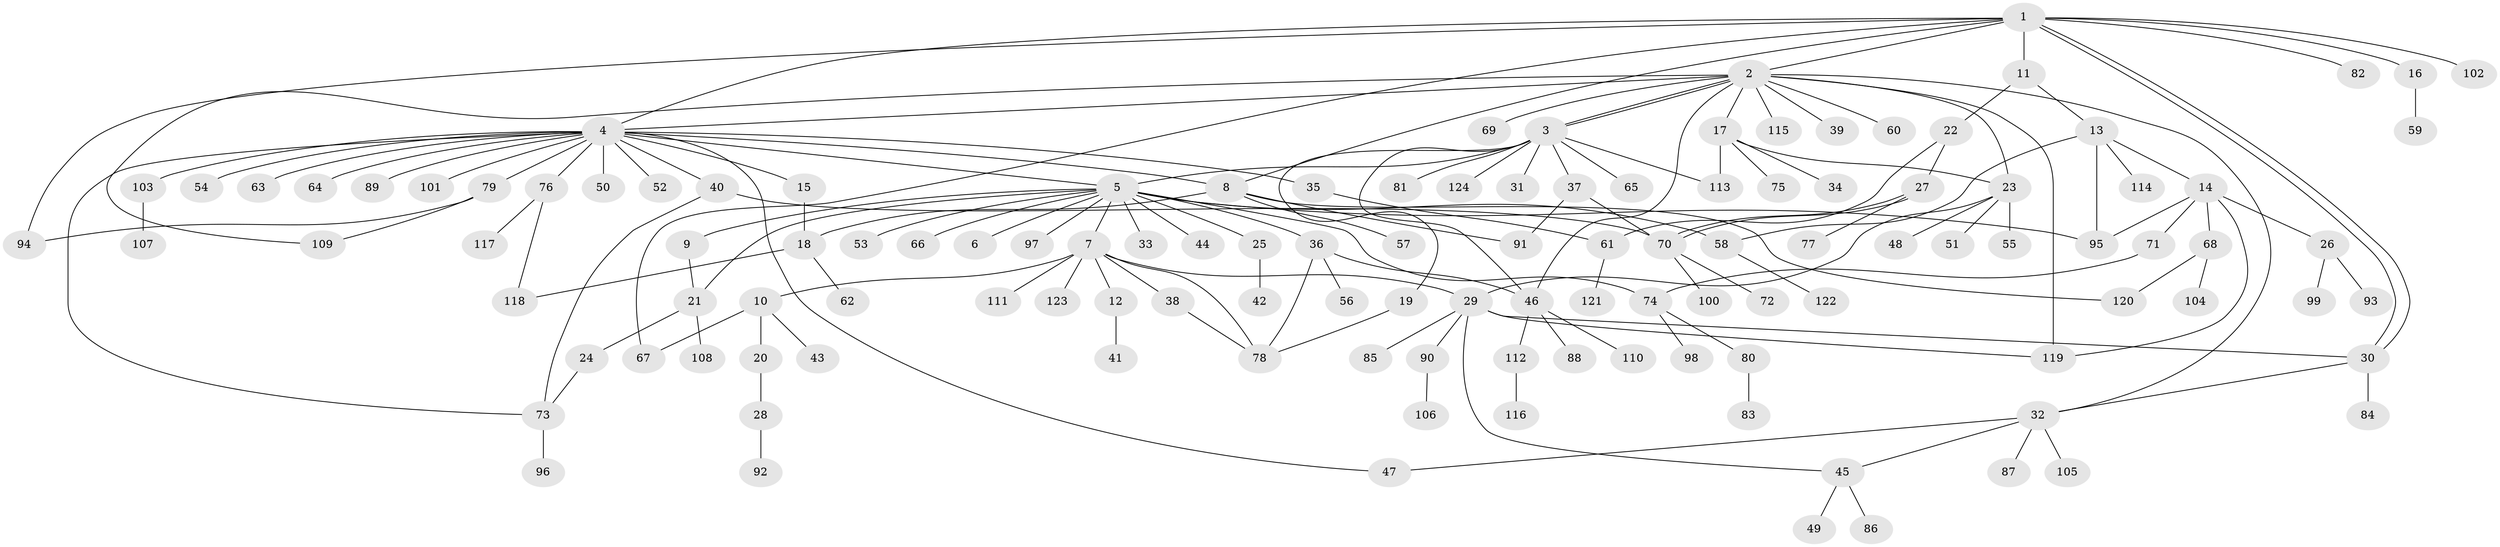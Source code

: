 // Generated by graph-tools (version 1.1) at 2025/49/03/09/25 03:49:46]
// undirected, 124 vertices, 160 edges
graph export_dot {
graph [start="1"]
  node [color=gray90,style=filled];
  1;
  2;
  3;
  4;
  5;
  6;
  7;
  8;
  9;
  10;
  11;
  12;
  13;
  14;
  15;
  16;
  17;
  18;
  19;
  20;
  21;
  22;
  23;
  24;
  25;
  26;
  27;
  28;
  29;
  30;
  31;
  32;
  33;
  34;
  35;
  36;
  37;
  38;
  39;
  40;
  41;
  42;
  43;
  44;
  45;
  46;
  47;
  48;
  49;
  50;
  51;
  52;
  53;
  54;
  55;
  56;
  57;
  58;
  59;
  60;
  61;
  62;
  63;
  64;
  65;
  66;
  67;
  68;
  69;
  70;
  71;
  72;
  73;
  74;
  75;
  76;
  77;
  78;
  79;
  80;
  81;
  82;
  83;
  84;
  85;
  86;
  87;
  88;
  89;
  90;
  91;
  92;
  93;
  94;
  95;
  96;
  97;
  98;
  99;
  100;
  101;
  102;
  103;
  104;
  105;
  106;
  107;
  108;
  109;
  110;
  111;
  112;
  113;
  114;
  115;
  116;
  117;
  118;
  119;
  120;
  121;
  122;
  123;
  124;
  1 -- 2;
  1 -- 4;
  1 -- 8;
  1 -- 11;
  1 -- 16;
  1 -- 30;
  1 -- 30;
  1 -- 67;
  1 -- 82;
  1 -- 94;
  1 -- 102;
  2 -- 3;
  2 -- 3;
  2 -- 4;
  2 -- 17;
  2 -- 23;
  2 -- 32;
  2 -- 39;
  2 -- 46;
  2 -- 60;
  2 -- 69;
  2 -- 109;
  2 -- 115;
  2 -- 119;
  3 -- 5;
  3 -- 19;
  3 -- 31;
  3 -- 37;
  3 -- 46;
  3 -- 65;
  3 -- 81;
  3 -- 113;
  3 -- 124;
  4 -- 5;
  4 -- 8;
  4 -- 15;
  4 -- 35;
  4 -- 40;
  4 -- 47;
  4 -- 50;
  4 -- 52;
  4 -- 54;
  4 -- 63;
  4 -- 64;
  4 -- 73;
  4 -- 76;
  4 -- 79;
  4 -- 89;
  4 -- 101;
  4 -- 103;
  5 -- 6;
  5 -- 7;
  5 -- 9;
  5 -- 21;
  5 -- 25;
  5 -- 33;
  5 -- 36;
  5 -- 44;
  5 -- 53;
  5 -- 58;
  5 -- 66;
  5 -- 74;
  5 -- 95;
  5 -- 97;
  7 -- 10;
  7 -- 12;
  7 -- 29;
  7 -- 38;
  7 -- 78;
  7 -- 111;
  7 -- 123;
  8 -- 18;
  8 -- 57;
  8 -- 91;
  8 -- 120;
  9 -- 21;
  10 -- 20;
  10 -- 43;
  10 -- 67;
  11 -- 13;
  11 -- 22;
  12 -- 41;
  13 -- 14;
  13 -- 58;
  13 -- 95;
  13 -- 114;
  14 -- 26;
  14 -- 68;
  14 -- 71;
  14 -- 95;
  14 -- 119;
  15 -- 18;
  16 -- 59;
  17 -- 23;
  17 -- 34;
  17 -- 75;
  17 -- 113;
  18 -- 62;
  18 -- 118;
  19 -- 78;
  20 -- 28;
  21 -- 24;
  21 -- 108;
  22 -- 27;
  22 -- 61;
  23 -- 29;
  23 -- 48;
  23 -- 51;
  23 -- 55;
  24 -- 73;
  25 -- 42;
  26 -- 93;
  26 -- 99;
  27 -- 70;
  27 -- 70;
  27 -- 77;
  28 -- 92;
  29 -- 30;
  29 -- 45;
  29 -- 85;
  29 -- 90;
  29 -- 119;
  30 -- 32;
  30 -- 84;
  32 -- 45;
  32 -- 47;
  32 -- 87;
  32 -- 105;
  35 -- 61;
  36 -- 46;
  36 -- 56;
  36 -- 78;
  37 -- 70;
  37 -- 91;
  38 -- 78;
  40 -- 70;
  40 -- 73;
  45 -- 49;
  45 -- 86;
  46 -- 88;
  46 -- 110;
  46 -- 112;
  58 -- 122;
  61 -- 121;
  68 -- 104;
  68 -- 120;
  70 -- 72;
  70 -- 100;
  71 -- 74;
  73 -- 96;
  74 -- 80;
  74 -- 98;
  76 -- 117;
  76 -- 118;
  79 -- 94;
  79 -- 109;
  80 -- 83;
  90 -- 106;
  103 -- 107;
  112 -- 116;
}
